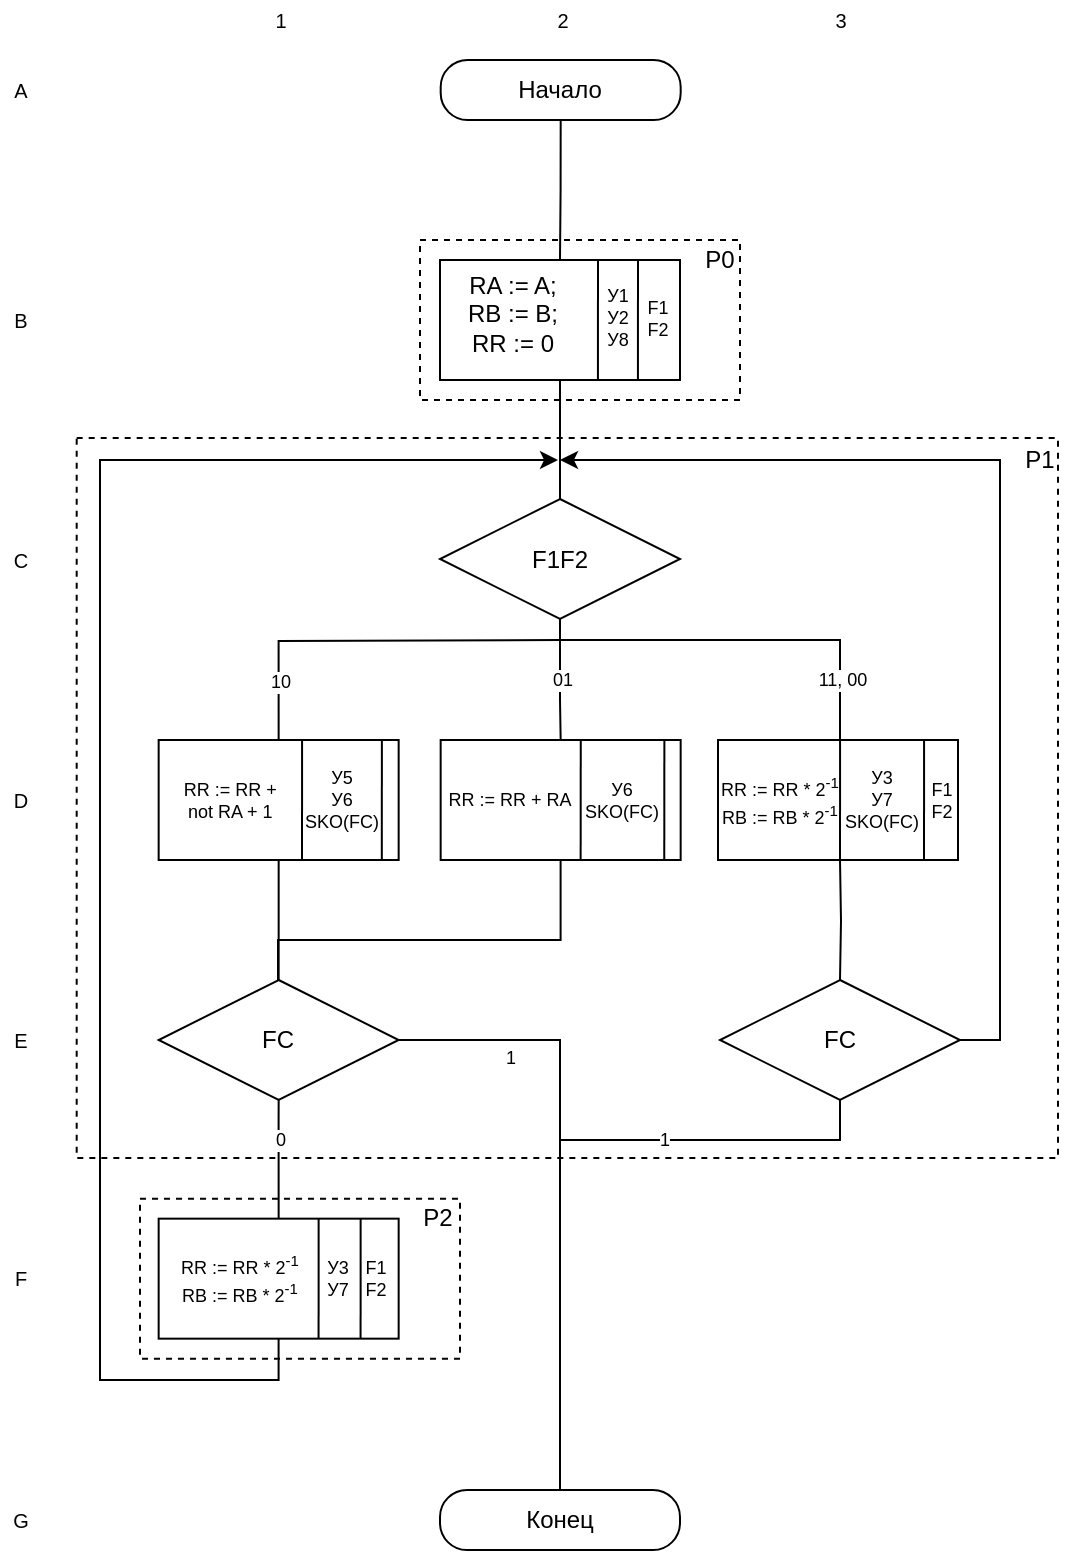 <mxfile version="12.6.5" type="device"><diagram id="0Xj9pG9Dc0gPdoxJF_FF" name="Page-1"><mxGraphModel dx="899" dy="666" grid="1" gridSize="10" guides="1" tooltips="1" connect="1" arrows="1" fold="1" page="1" pageScale="1" pageWidth="827" pageHeight="1169" math="0" shadow="0"><root><mxCell id="0"/><mxCell id="1" parent="0"/><mxCell id="I6bIS6be_poGNg3ezCbh-28" value="" style="rounded=0;whiteSpace=wrap;html=1;fillColor=none;dashed=1;strokeWidth=1;perimeterSpacing=0;" parent="1" vertex="1"><mxGeometry x="178.34" y="239" width="490.66" height="360" as="geometry"/></mxCell><mxCell id="bupIdLqpLs4JdiVI-WUw-27" style="edgeStyle=orthogonalEdgeStyle;rounded=0;orthogonalLoop=1;jettySize=auto;html=1;exitX=1;exitY=0.5;exitDx=0;exitDy=0;fontSize=9;entryX=0.5;entryY=0;entryDx=0;entryDy=0;endArrow=none;endFill=0;" parent="1" source="bupIdLqpLs4JdiVI-WUw-26" target="bupIdLqpLs4JdiVI-WUw-9" edge="1"><mxGeometry relative="1" as="geometry"><mxPoint x="440" y="690" as="targetPoint"/><Array as="points"><mxPoint x="420" y="540"/></Array></mxGeometry></mxCell><mxCell id="bupIdLqpLs4JdiVI-WUw-47" value="1" style="text;html=1;align=center;verticalAlign=middle;resizable=0;points=[];;labelBackgroundColor=#ffffff;fontSize=9;" parent="bupIdLqpLs4JdiVI-WUw-27" vertex="1" connectable="0"><mxGeometry x="-0.408" y="-1" relative="1" as="geometry"><mxPoint x="-24" y="-1.0" as="offset"/></mxGeometry></mxCell><mxCell id="bupIdLqpLs4JdiVI-WUw-28" style="edgeStyle=orthogonalEdgeStyle;rounded=0;orthogonalLoop=1;jettySize=auto;html=1;exitX=0.5;exitY=1;exitDx=0;exitDy=0;entryX=0.5;entryY=0;entryDx=0;entryDy=0;fontSize=9;endArrow=none;endFill=0;" parent="1" source="bupIdLqpLs4JdiVI-WUw-26" target="bupIdLqpLs4JdiVI-WUw-8" edge="1"><mxGeometry relative="1" as="geometry"><Array as="points"><mxPoint x="279" y="580"/><mxPoint x="279" y="580"/></Array><mxPoint x="349.33" y="610" as="targetPoint"/></mxGeometry></mxCell><mxCell id="bupIdLqpLs4JdiVI-WUw-46" value="0" style="text;html=1;align=center;verticalAlign=middle;resizable=0;points=[];;labelBackgroundColor=#ffffff;fontSize=9;" parent="bupIdLqpLs4JdiVI-WUw-28" vertex="1" connectable="0"><mxGeometry x="-0.408" y="-1" relative="1" as="geometry"><mxPoint x="1" y="2.5" as="offset"/></mxGeometry></mxCell><mxCell id="bupIdLqpLs4JdiVI-WUw-26" value="FC" style="rhombus;whiteSpace=wrap;html=1;" parent="1" vertex="1"><mxGeometry x="219.33" y="510" width="120" height="60" as="geometry"/></mxCell><mxCell id="bupIdLqpLs4JdiVI-WUw-39" style="edgeStyle=orthogonalEdgeStyle;rounded=0;orthogonalLoop=1;jettySize=auto;html=1;exitX=0.5;exitY=1;exitDx=0;exitDy=0;entryX=0.5;entryY=0;entryDx=0;entryDy=0;fontSize=9;endArrow=none;endFill=0;" parent="1" source="bupIdLqpLs4JdiVI-WUw-2" target="bupIdLqpLs4JdiVI-WUw-3" edge="1"><mxGeometry relative="1" as="geometry"/></mxCell><mxCell id="bupIdLqpLs4JdiVI-WUw-2" value="Начало" style="rounded=1;whiteSpace=wrap;html=1;imageHeight=24;arcSize=45;" parent="1" vertex="1"><mxGeometry x="360.34" y="50" width="120" height="30" as="geometry"/></mxCell><mxCell id="bupIdLqpLs4JdiVI-WUw-38" style="edgeStyle=orthogonalEdgeStyle;rounded=0;orthogonalLoop=1;jettySize=auto;html=1;exitX=0.5;exitY=1;exitDx=0;exitDy=0;fontSize=9;entryX=0.5;entryY=0;entryDx=0;entryDy=0;endArrow=none;endFill=0;" parent="1" source="bupIdLqpLs4JdiVI-WUw-3" target="bupIdLqpLs4JdiVI-WUw-4" edge="1"><mxGeometry relative="1" as="geometry"><mxPoint x="420" y="250" as="targetPoint"/></mxGeometry></mxCell><mxCell id="bupIdLqpLs4JdiVI-WUw-33" style="edgeStyle=orthogonalEdgeStyle;rounded=0;orthogonalLoop=1;jettySize=auto;html=1;entryX=0.5;entryY=0;entryDx=0;entryDy=0;fontSize=9;endArrow=none;endFill=0;" parent="1" target="bupIdLqpLs4JdiVI-WUw-5" edge="1"><mxGeometry relative="1" as="geometry"><mxPoint x="420" y="340" as="sourcePoint"/></mxGeometry></mxCell><mxCell id="bupIdLqpLs4JdiVI-WUw-43" value="10" style="text;html=1;align=center;verticalAlign=middle;resizable=0;points=[];;labelBackgroundColor=#ffffff;fontSize=9;" parent="bupIdLqpLs4JdiVI-WUw-33" vertex="1" connectable="0"><mxGeometry x="-0.253" relative="1" as="geometry"><mxPoint x="-68.91" y="20" as="offset"/></mxGeometry></mxCell><mxCell id="bupIdLqpLs4JdiVI-WUw-34" style="edgeStyle=orthogonalEdgeStyle;rounded=0;orthogonalLoop=1;jettySize=auto;html=1;exitX=0.5;exitY=1;exitDx=0;exitDy=0;entryX=0.5;entryY=0;entryDx=0;entryDy=0;fontSize=9;endArrow=none;endFill=0;" parent="1" source="bupIdLqpLs4JdiVI-WUw-4" target="bupIdLqpLs4JdiVI-WUw-6" edge="1"><mxGeometry relative="1" as="geometry"><Array as="points"><mxPoint x="420" y="370"/><mxPoint x="420" y="370"/></Array></mxGeometry></mxCell><mxCell id="bupIdLqpLs4JdiVI-WUw-44" value="01" style="text;html=1;align=center;verticalAlign=middle;resizable=0;points=[];;labelBackgroundColor=#ffffff;fontSize=9;" parent="bupIdLqpLs4JdiVI-WUw-34" vertex="1" connectable="0"><mxGeometry x="0.08" y="1" relative="1" as="geometry"><mxPoint x="-0.33" y="-2.44" as="offset"/></mxGeometry></mxCell><mxCell id="bupIdLqpLs4JdiVI-WUw-36" style="edgeStyle=orthogonalEdgeStyle;rounded=0;orthogonalLoop=1;jettySize=auto;html=1;fontSize=9;entryX=0.5;entryY=0;entryDx=0;entryDy=0;endArrow=none;endFill=0;" parent="1" target="I6bIS6be_poGNg3ezCbh-6" edge="1"><mxGeometry relative="1" as="geometry"><Array as="points"><mxPoint x="560" y="340"/></Array><mxPoint x="560" y="370" as="targetPoint"/><mxPoint x="420" y="340" as="sourcePoint"/></mxGeometry></mxCell><mxCell id="bupIdLqpLs4JdiVI-WUw-45" value="11, 00" style="text;html=1;align=center;verticalAlign=middle;resizable=0;points=[];;labelBackgroundColor=#ffffff;fontSize=9;" parent="bupIdLqpLs4JdiVI-WUw-36" vertex="1" connectable="0"><mxGeometry x="-0.404" y="-45" relative="1" as="geometry"><mxPoint x="83.87" y="-25" as="offset"/></mxGeometry></mxCell><mxCell id="bupIdLqpLs4JdiVI-WUw-4" value="" style="rhombus;whiteSpace=wrap;html=1;" parent="1" vertex="1"><mxGeometry x="360" y="269.5" width="120" height="60" as="geometry"/></mxCell><mxCell id="bupIdLqpLs4JdiVI-WUw-30" style="edgeStyle=orthogonalEdgeStyle;rounded=0;orthogonalLoop=1;jettySize=auto;html=1;fontSize=9;entryX=0.5;entryY=0;entryDx=0;entryDy=0;endArrow=none;endFill=0;exitX=0.5;exitY=1;exitDx=0;exitDy=0;" parent="1" source="bupIdLqpLs4JdiVI-WUw-5" target="bupIdLqpLs4JdiVI-WUw-26" edge="1"><mxGeometry relative="1" as="geometry"><Array as="points"/><mxPoint x="418.33" y="490" as="targetPoint"/><mxPoint x="279" y="470" as="sourcePoint"/></mxGeometry></mxCell><mxCell id="bupIdLqpLs4JdiVI-WUw-31" style="edgeStyle=orthogonalEdgeStyle;rounded=0;orthogonalLoop=1;jettySize=auto;html=1;fontSize=9;endArrow=none;endFill=0;" parent="1" source="bupIdLqpLs4JdiVI-WUw-6" target="bupIdLqpLs4JdiVI-WUw-26" edge="1"><mxGeometry relative="1" as="geometry"><mxPoint x="418.33" y="490" as="targetPoint"/><Array as="points"><mxPoint x="420" y="490"/><mxPoint x="279" y="490"/></Array></mxGeometry></mxCell><mxCell id="bupIdLqpLs4JdiVI-WUw-40" style="edgeStyle=orthogonalEdgeStyle;rounded=0;orthogonalLoop=1;jettySize=auto;html=1;fontSize=9;" parent="1" source="bupIdLqpLs4JdiVI-WUw-8" edge="1"><mxGeometry relative="1" as="geometry"><mxPoint x="419" y="250" as="targetPoint"/><Array as="points"><mxPoint x="279" y="710"/><mxPoint x="190" y="710"/><mxPoint x="190" y="250"/></Array><mxPoint x="419.143" y="566.5" as="sourcePoint"/></mxGeometry></mxCell><mxCell id="bupIdLqpLs4JdiVI-WUw-9" value="Конец" style="rounded=1;whiteSpace=wrap;html=1;arcSize=45;" parent="1" vertex="1"><mxGeometry x="360" y="765" width="120" height="30" as="geometry"/></mxCell><mxCell id="bupIdLqpLs4JdiVI-WUw-21" value="F1F2" style="text;html=1;strokeColor=none;fillColor=none;align=center;verticalAlign=middle;whiteSpace=wrap;rounded=0;" parent="1" vertex="1"><mxGeometry x="400" y="289.5" width="40" height="20" as="geometry"/></mxCell><mxCell id="I6bIS6be_poGNg3ezCbh-12" style="edgeStyle=orthogonalEdgeStyle;rounded=0;orthogonalLoop=1;jettySize=auto;html=1;exitX=0.5;exitY=1;exitDx=0;exitDy=0;fontSize=9;entryX=0.5;entryY=0;entryDx=0;entryDy=0;endArrow=none;endFill=0;" parent="1" source="I6bIS6be_poGNg3ezCbh-16" target="bupIdLqpLs4JdiVI-WUw-9" edge="1"><mxGeometry relative="1" as="geometry"><mxPoint x="489" y="750" as="targetPoint"/><Array as="points"><mxPoint x="560" y="590"/><mxPoint x="420" y="590"/></Array></mxGeometry></mxCell><mxCell id="I6bIS6be_poGNg3ezCbh-13" value="1" style="text;html=1;align=center;verticalAlign=middle;resizable=0;points=[];;labelBackgroundColor=#ffffff;fontSize=9;" parent="I6bIS6be_poGNg3ezCbh-12" vertex="1" connectable="0"><mxGeometry x="-0.408" y="-1" relative="1" as="geometry"><mxPoint x="-9.17" y="1" as="offset"/></mxGeometry></mxCell><mxCell id="yw8mlmXpFVjTmuV6UC6t-3" style="edgeStyle=orthogonalEdgeStyle;rounded=0;orthogonalLoop=1;jettySize=auto;html=1;exitX=1;exitY=0.5;exitDx=0;exitDy=0;" parent="1" source="I6bIS6be_poGNg3ezCbh-16" edge="1"><mxGeometry relative="1" as="geometry"><mxPoint x="420" y="250" as="targetPoint"/><Array as="points"><mxPoint x="640" y="540"/><mxPoint x="640" y="250"/></Array></mxGeometry></mxCell><mxCell id="I6bIS6be_poGNg3ezCbh-16" value="FC" style="rhombus;whiteSpace=wrap;html=1;" parent="1" vertex="1"><mxGeometry x="500" y="510" width="120" height="60" as="geometry"/></mxCell><mxCell id="I6bIS6be_poGNg3ezCbh-27" value="" style="rounded=0;whiteSpace=wrap;html=1;fillColor=none;dashed=1;strokeWidth=1;perimeterSpacing=0;" parent="1" vertex="1"><mxGeometry x="210.0" y="619.33" width="160" height="80" as="geometry"/></mxCell><mxCell id="I6bIS6be_poGNg3ezCbh-31" value="" style="rounded=0;whiteSpace=wrap;html=1;fillColor=none;dashed=1;strokeWidth=1;perimeterSpacing=0;" parent="1" vertex="1"><mxGeometry x="350" y="140" width="160" height="80" as="geometry"/></mxCell><mxCell id="I6bIS6be_poGNg3ezCbh-32" value="P0" style="text;html=1;strokeColor=none;fillColor=none;align=center;verticalAlign=middle;whiteSpace=wrap;rounded=0;dashed=1;" parent="1" vertex="1"><mxGeometry x="480" y="140.0" width="40" height="20" as="geometry"/></mxCell><mxCell id="I6bIS6be_poGNg3ezCbh-33" value="P1" style="text;html=1;strokeColor=none;fillColor=none;align=center;verticalAlign=middle;whiteSpace=wrap;rounded=0;dashed=1;" parent="1" vertex="1"><mxGeometry x="640" y="240.0" width="40" height="20" as="geometry"/></mxCell><mxCell id="I6bIS6be_poGNg3ezCbh-34" value="P2" style="text;html=1;strokeColor=none;fillColor=none;align=center;verticalAlign=middle;whiteSpace=wrap;rounded=0;dashed=1;" parent="1" vertex="1"><mxGeometry x="339.33" y="619.33" width="40" height="20" as="geometry"/></mxCell><mxCell id="yw8mlmXpFVjTmuV6UC6t-2" style="edgeStyle=orthogonalEdgeStyle;rounded=0;orthogonalLoop=1;jettySize=auto;html=1;entryX=0.5;entryY=0;entryDx=0;entryDy=0;endArrow=none;endFill=0;" parent="1" target="I6bIS6be_poGNg3ezCbh-16" edge="1"><mxGeometry relative="1" as="geometry"><mxPoint x="560" y="450" as="sourcePoint"/></mxGeometry></mxCell><mxCell id="yw8mlmXpFVjTmuV6UC6t-5" value="" style="group" parent="1" vertex="1" connectable="0"><mxGeometry x="360" y="150" width="120" height="60" as="geometry"/></mxCell><mxCell id="bupIdLqpLs4JdiVI-WUw-3" value="" style="rounded=0;whiteSpace=wrap;html=1;" parent="yw8mlmXpFVjTmuV6UC6t-5" vertex="1"><mxGeometry width="120" height="60" as="geometry"/></mxCell><mxCell id="bupIdLqpLs4JdiVI-WUw-18" value="" style="endArrow=none;html=1;exitX=0.583;exitY=1;exitDx=0;exitDy=0;exitPerimeter=0;" parent="yw8mlmXpFVjTmuV6UC6t-5" edge="1"><mxGeometry width="50" height="50" relative="1" as="geometry"><mxPoint x="78.96" y="60" as="sourcePoint"/><mxPoint x="79" as="targetPoint"/></mxGeometry></mxCell><mxCell id="bupIdLqpLs4JdiVI-WUw-19" value="" style="endArrow=none;html=1;exitX=0.583;exitY=1;exitDx=0;exitDy=0;exitPerimeter=0;" parent="yw8mlmXpFVjTmuV6UC6t-5" edge="1"><mxGeometry width="50" height="50" relative="1" as="geometry"><mxPoint x="98.96" y="60" as="sourcePoint"/><mxPoint x="99" as="targetPoint"/></mxGeometry></mxCell><mxCell id="bupIdLqpLs4JdiVI-WUw-20" value="RA := A;&lt;br&gt;RB := B;&lt;br&gt;RR := 0" style="text;html=1;strokeColor=none;fillColor=none;align=center;verticalAlign=middle;whiteSpace=wrap;rounded=0;" parent="yw8mlmXpFVjTmuV6UC6t-5" vertex="1"><mxGeometry y="3" width="73" height="48" as="geometry"/></mxCell><mxCell id="bupIdLqpLs4JdiVI-WUw-41" value="У1&lt;br&gt;У2&lt;br&gt;У8&lt;br&gt;" style="text;html=1;strokeColor=none;fillColor=none;align=center;verticalAlign=middle;whiteSpace=wrap;rounded=0;fontSize=9;" parent="yw8mlmXpFVjTmuV6UC6t-5" vertex="1"><mxGeometry x="84" y="19" width="10" height="20" as="geometry"/></mxCell><mxCell id="bupIdLqpLs4JdiVI-WUw-42" value="F1&lt;br&gt;F2" style="text;html=1;strokeColor=none;fillColor=none;align=center;verticalAlign=middle;whiteSpace=wrap;rounded=0;fontSize=9;" parent="yw8mlmXpFVjTmuV6UC6t-5" vertex="1"><mxGeometry x="104" y="19" width="10" height="20" as="geometry"/></mxCell><mxCell id="yw8mlmXpFVjTmuV6UC6t-6" value="" style="group" parent="1" vertex="1" connectable="0"><mxGeometry x="498.5" y="390" width="120.5" height="60" as="geometry"/></mxCell><mxCell id="I6bIS6be_poGNg3ezCbh-6" value="" style="rounded=0;whiteSpace=wrap;html=1;" parent="yw8mlmXpFVjTmuV6UC6t-6" vertex="1"><mxGeometry x="0.5" width="120" height="60" as="geometry"/></mxCell><mxCell id="I6bIS6be_poGNg3ezCbh-7" value="" style="endArrow=none;html=1;exitX=0.583;exitY=1;exitDx=0;exitDy=0;exitPerimeter=0;" parent="yw8mlmXpFVjTmuV6UC6t-6" edge="1"><mxGeometry width="50" height="50" relative="1" as="geometry"><mxPoint x="61.5" y="60" as="sourcePoint"/><mxPoint x="61.54" as="targetPoint"/></mxGeometry></mxCell><mxCell id="I6bIS6be_poGNg3ezCbh-8" value="" style="endArrow=none;html=1;exitX=0.583;exitY=1;exitDx=0;exitDy=0;exitPerimeter=0;" parent="yw8mlmXpFVjTmuV6UC6t-6" edge="1"><mxGeometry width="50" height="50" relative="1" as="geometry"><mxPoint x="103.5" y="60" as="sourcePoint"/><mxPoint x="103.54" as="targetPoint"/></mxGeometry></mxCell><mxCell id="I6bIS6be_poGNg3ezCbh-9" value="RR := RR * 2&lt;sup&gt;-1&lt;br&gt;&lt;/sup&gt;RB := RB * 2&lt;sup&gt;-1&lt;br&gt;&lt;/sup&gt;" style="text;html=1;strokeColor=none;fillColor=none;align=center;verticalAlign=middle;whiteSpace=wrap;rounded=0;fontSize=9;" parent="yw8mlmXpFVjTmuV6UC6t-6" vertex="1"><mxGeometry y="10" width="61.5" height="40" as="geometry"/></mxCell><mxCell id="I6bIS6be_poGNg3ezCbh-10" value="У3&lt;br&gt;У7&lt;br&gt;SKO(FC)" style="text;html=1;strokeColor=none;fillColor=none;align=center;verticalAlign=middle;whiteSpace=wrap;rounded=0;fontSize=9;" parent="yw8mlmXpFVjTmuV6UC6t-6" vertex="1"><mxGeometry x="77.5" y="20" width="10" height="20" as="geometry"/></mxCell><mxCell id="I6bIS6be_poGNg3ezCbh-11" value="F1&lt;br&gt;F2" style="text;html=1;strokeColor=none;fillColor=none;align=center;verticalAlign=middle;whiteSpace=wrap;rounded=0;fontSize=9;" parent="yw8mlmXpFVjTmuV6UC6t-6" vertex="1"><mxGeometry x="107.5" y="20" width="10" height="20" as="geometry"/></mxCell><mxCell id="yw8mlmXpFVjTmuV6UC6t-9" value="" style="group" parent="1" vertex="1" connectable="0"><mxGeometry x="360.33" y="390" width="120" height="60" as="geometry"/></mxCell><mxCell id="yw8mlmXpFVjTmuV6UC6t-7" value="" style="group" parent="yw8mlmXpFVjTmuV6UC6t-9" vertex="1" connectable="0"><mxGeometry width="120" height="60" as="geometry"/></mxCell><mxCell id="bupIdLqpLs4JdiVI-WUw-6" value="" style="rounded=0;whiteSpace=wrap;html=1;" parent="yw8mlmXpFVjTmuV6UC6t-7" vertex="1"><mxGeometry width="120" height="60" as="geometry"/></mxCell><mxCell id="bupIdLqpLs4JdiVI-WUw-14" value="" style="endArrow=none;html=1;exitX=0.583;exitY=1;exitDx=0;exitDy=0;exitPerimeter=0;" parent="yw8mlmXpFVjTmuV6UC6t-7" edge="1"><mxGeometry width="50" height="50" relative="1" as="geometry"><mxPoint x="70.0" y="60" as="sourcePoint"/><mxPoint x="70.04" as="targetPoint"/></mxGeometry></mxCell><mxCell id="bupIdLqpLs4JdiVI-WUw-15" value="" style="endArrow=none;html=1;exitX=0.583;exitY=1;exitDx=0;exitDy=0;exitPerimeter=0;" parent="yw8mlmXpFVjTmuV6UC6t-7" edge="1"><mxGeometry width="50" height="50" relative="1" as="geometry"><mxPoint x="111.81" y="60" as="sourcePoint"/><mxPoint x="111.85" as="targetPoint"/></mxGeometry></mxCell><mxCell id="bupIdLqpLs4JdiVI-WUw-24" value="RR := RR + RA" style="text;html=1;strokeColor=none;fillColor=none;align=center;verticalAlign=middle;whiteSpace=wrap;rounded=0;fontSize=9;" parent="yw8mlmXpFVjTmuV6UC6t-7" vertex="1"><mxGeometry y="7.5" width="70" height="45" as="geometry"/></mxCell><mxCell id="bupIdLqpLs4JdiVI-WUw-48" value="У6&lt;br&gt;SKO(FC)" style="text;html=1;strokeColor=none;fillColor=none;align=center;verticalAlign=middle;whiteSpace=wrap;rounded=0;fontSize=9;" parent="yw8mlmXpFVjTmuV6UC6t-7" vertex="1"><mxGeometry x="85.67" y="20" width="10" height="20" as="geometry"/></mxCell><mxCell id="bupIdLqpLs4JdiVI-WUw-5" value="" style="rounded=0;whiteSpace=wrap;html=1;" parent="1" vertex="1"><mxGeometry x="219.33" y="390" width="120" height="60" as="geometry"/></mxCell><mxCell id="bupIdLqpLs4JdiVI-WUw-12" value="" style="endArrow=none;html=1;exitX=0.583;exitY=1;exitDx=0;exitDy=0;exitPerimeter=0;" parent="1" edge="1"><mxGeometry width="50" height="50" relative="1" as="geometry"><mxPoint x="291" y="450" as="sourcePoint"/><mxPoint x="291.04" y="390" as="targetPoint"/></mxGeometry></mxCell><mxCell id="bupIdLqpLs4JdiVI-WUw-13" value="" style="endArrow=none;html=1;exitX=0.583;exitY=1;exitDx=0;exitDy=0;exitPerimeter=0;" parent="1" edge="1"><mxGeometry width="50" height="50" relative="1" as="geometry"><mxPoint x="330.9" y="450" as="sourcePoint"/><mxPoint x="330.94" y="390" as="targetPoint"/></mxGeometry></mxCell><mxCell id="bupIdLqpLs4JdiVI-WUw-23" value="RR := RR + &#10;not RA + 1" style="text;strokeColor=none;fillColor=none;align=center;verticalAlign=middle;rounded=0;fontSize=9;fontStyle=0" parent="1" vertex="1"><mxGeometry x="219.33" y="397.5" width="71.67" height="45" as="geometry"/></mxCell><mxCell id="bupIdLqpLs4JdiVI-WUw-49" value="У5&lt;br&gt;У6&lt;br&gt;SKO(FC)" style="text;html=1;strokeColor=none;fillColor=none;align=center;verticalAlign=middle;whiteSpace=wrap;rounded=0;fontSize=9;" parent="1" vertex="1"><mxGeometry x="306" y="410" width="10" height="20" as="geometry"/></mxCell><mxCell id="yw8mlmXpFVjTmuV6UC6t-13" value="" style="group" parent="1" vertex="1" connectable="0"><mxGeometry x="199.83" y="629.33" width="139.5" height="60" as="geometry"/></mxCell><mxCell id="yw8mlmXpFVjTmuV6UC6t-12" value="" style="group" parent="yw8mlmXpFVjTmuV6UC6t-13" vertex="1" connectable="0"><mxGeometry x="19.5" width="120" height="60" as="geometry"/></mxCell><mxCell id="bupIdLqpLs4JdiVI-WUw-8" value="" style="rounded=0;whiteSpace=wrap;html=1;" parent="yw8mlmXpFVjTmuV6UC6t-12" vertex="1"><mxGeometry width="120" height="60" as="geometry"/></mxCell><mxCell id="bupIdLqpLs4JdiVI-WUw-16" value="" style="endArrow=none;html=1;exitX=0.583;exitY=1;exitDx=0;exitDy=0;exitPerimeter=0;" parent="yw8mlmXpFVjTmuV6UC6t-12" edge="1"><mxGeometry width="50" height="50" relative="1" as="geometry"><mxPoint x="79.96" y="60" as="sourcePoint"/><mxPoint x="80" as="targetPoint"/></mxGeometry></mxCell><mxCell id="bupIdLqpLs4JdiVI-WUw-17" value="" style="endArrow=none;html=1;exitX=0.583;exitY=1;exitDx=0;exitDy=0;exitPerimeter=0;" parent="yw8mlmXpFVjTmuV6UC6t-12" edge="1"><mxGeometry width="50" height="50" relative="1" as="geometry"><mxPoint x="100.96" y="60" as="sourcePoint"/><mxPoint x="101" as="targetPoint"/></mxGeometry></mxCell><mxCell id="bupIdLqpLs4JdiVI-WUw-50" value="У3&lt;br&gt;У7" style="text;html=1;strokeColor=none;fillColor=none;align=center;verticalAlign=middle;whiteSpace=wrap;rounded=0;fontSize=9;" parent="yw8mlmXpFVjTmuV6UC6t-12" vertex="1"><mxGeometry x="85" y="20" width="10" height="20" as="geometry"/></mxCell><mxCell id="bupIdLqpLs4JdiVI-WUw-51" value="F1&lt;br&gt;F2" style="text;html=1;strokeColor=none;fillColor=none;align=center;verticalAlign=middle;whiteSpace=wrap;rounded=0;fontSize=9;" parent="yw8mlmXpFVjTmuV6UC6t-12" vertex="1"><mxGeometry x="104" y="20" width="10" height="20" as="geometry"/></mxCell><mxCell id="bupIdLqpLs4JdiVI-WUw-37" value="RR := RR * 2&lt;sup&gt;-1&lt;br&gt;&lt;/sup&gt;RB := RB * 2&lt;sup&gt;-1&lt;br&gt;&lt;/sup&gt;" style="text;html=1;strokeColor=none;fillColor=none;align=center;verticalAlign=middle;whiteSpace=wrap;rounded=0;fontSize=9;" parent="yw8mlmXpFVjTmuV6UC6t-13" vertex="1"><mxGeometry y="7.5" width="120" height="45" as="geometry"/></mxCell><mxCell id="yw8mlmXpFVjTmuV6UC6t-15" value="1" style="text;html=1;align=center;verticalAlign=middle;resizable=0;points=[];autosize=1;fontSize=10;" parent="1" vertex="1"><mxGeometry x="269.67" y="20" width="20" height="20" as="geometry"/></mxCell><mxCell id="yw8mlmXpFVjTmuV6UC6t-20" value="2" style="text;html=1;align=center;verticalAlign=middle;resizable=0;points=[];autosize=1;fontSize=10;" parent="1" vertex="1"><mxGeometry x="410.67" y="20" width="20" height="20" as="geometry"/></mxCell><mxCell id="yw8mlmXpFVjTmuV6UC6t-21" value="3" style="text;html=1;align=center;verticalAlign=middle;resizable=0;points=[];autosize=1;fontSize=10;" parent="1" vertex="1"><mxGeometry x="550.34" y="20" width="20" height="20" as="geometry"/></mxCell><mxCell id="yw8mlmXpFVjTmuV6UC6t-22" value="A" style="text;html=1;align=center;verticalAlign=middle;resizable=0;points=[];autosize=1;fontSize=10;" parent="1" vertex="1"><mxGeometry x="140" y="55" width="20" height="20" as="geometry"/></mxCell><mxCell id="yw8mlmXpFVjTmuV6UC6t-23" value="B" style="text;html=1;align=center;verticalAlign=middle;resizable=0;points=[];autosize=1;fontSize=10;" parent="1" vertex="1"><mxGeometry x="140" y="170" width="20" height="20" as="geometry"/></mxCell><mxCell id="yw8mlmXpFVjTmuV6UC6t-24" value="C" style="text;html=1;align=center;verticalAlign=middle;resizable=0;points=[];autosize=1;fontSize=10;" parent="1" vertex="1"><mxGeometry x="140" y="289.5" width="20" height="20" as="geometry"/></mxCell><mxCell id="yw8mlmXpFVjTmuV6UC6t-25" value="D" style="text;html=1;align=center;verticalAlign=middle;resizable=0;points=[];autosize=1;fontSize=10;" parent="1" vertex="1"><mxGeometry x="140" y="410" width="20" height="20" as="geometry"/></mxCell><mxCell id="yw8mlmXpFVjTmuV6UC6t-26" value="E" style="text;html=1;align=center;verticalAlign=middle;resizable=0;points=[];autosize=1;fontSize=10;" parent="1" vertex="1"><mxGeometry x="140" y="530" width="20" height="20" as="geometry"/></mxCell><mxCell id="yw8mlmXpFVjTmuV6UC6t-27" value="F" style="text;html=1;align=center;verticalAlign=middle;resizable=0;points=[];autosize=1;fontSize=10;" parent="1" vertex="1"><mxGeometry x="140" y="649.33" width="20" height="20" as="geometry"/></mxCell><mxCell id="yw8mlmXpFVjTmuV6UC6t-28" value="G" style="text;html=1;align=center;verticalAlign=middle;resizable=0;points=[];autosize=1;fontSize=10;" parent="1" vertex="1"><mxGeometry x="140" y="770" width="20" height="20" as="geometry"/></mxCell></root></mxGraphModel></diagram></mxfile>